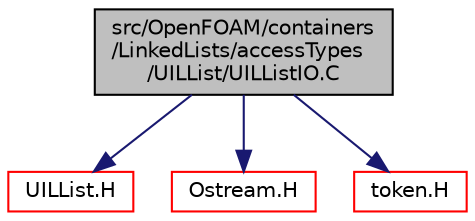 digraph "src/OpenFOAM/containers/LinkedLists/accessTypes/UILList/UILListIO.C"
{
  bgcolor="transparent";
  edge [fontname="Helvetica",fontsize="10",labelfontname="Helvetica",labelfontsize="10"];
  node [fontname="Helvetica",fontsize="10",shape=record];
  Node0 [label="src/OpenFOAM/containers\l/LinkedLists/accessTypes\l/UILList/UILListIO.C",height=0.2,width=0.4,color="black", fillcolor="grey75", style="filled", fontcolor="black"];
  Node0 -> Node1 [color="midnightblue",fontsize="10",style="solid",fontname="Helvetica"];
  Node1 [label="UILList.H",height=0.2,width=0.4,color="red",URL="$a09248.html"];
  Node0 -> Node27 [color="midnightblue",fontsize="10",style="solid",fontname="Helvetica"];
  Node27 [label="Ostream.H",height=0.2,width=0.4,color="red",URL="$a09824.html"];
  Node0 -> Node42 [color="midnightblue",fontsize="10",style="solid",fontname="Helvetica"];
  Node42 [label="token.H",height=0.2,width=0.4,color="red",URL="$a09947.html"];
}
